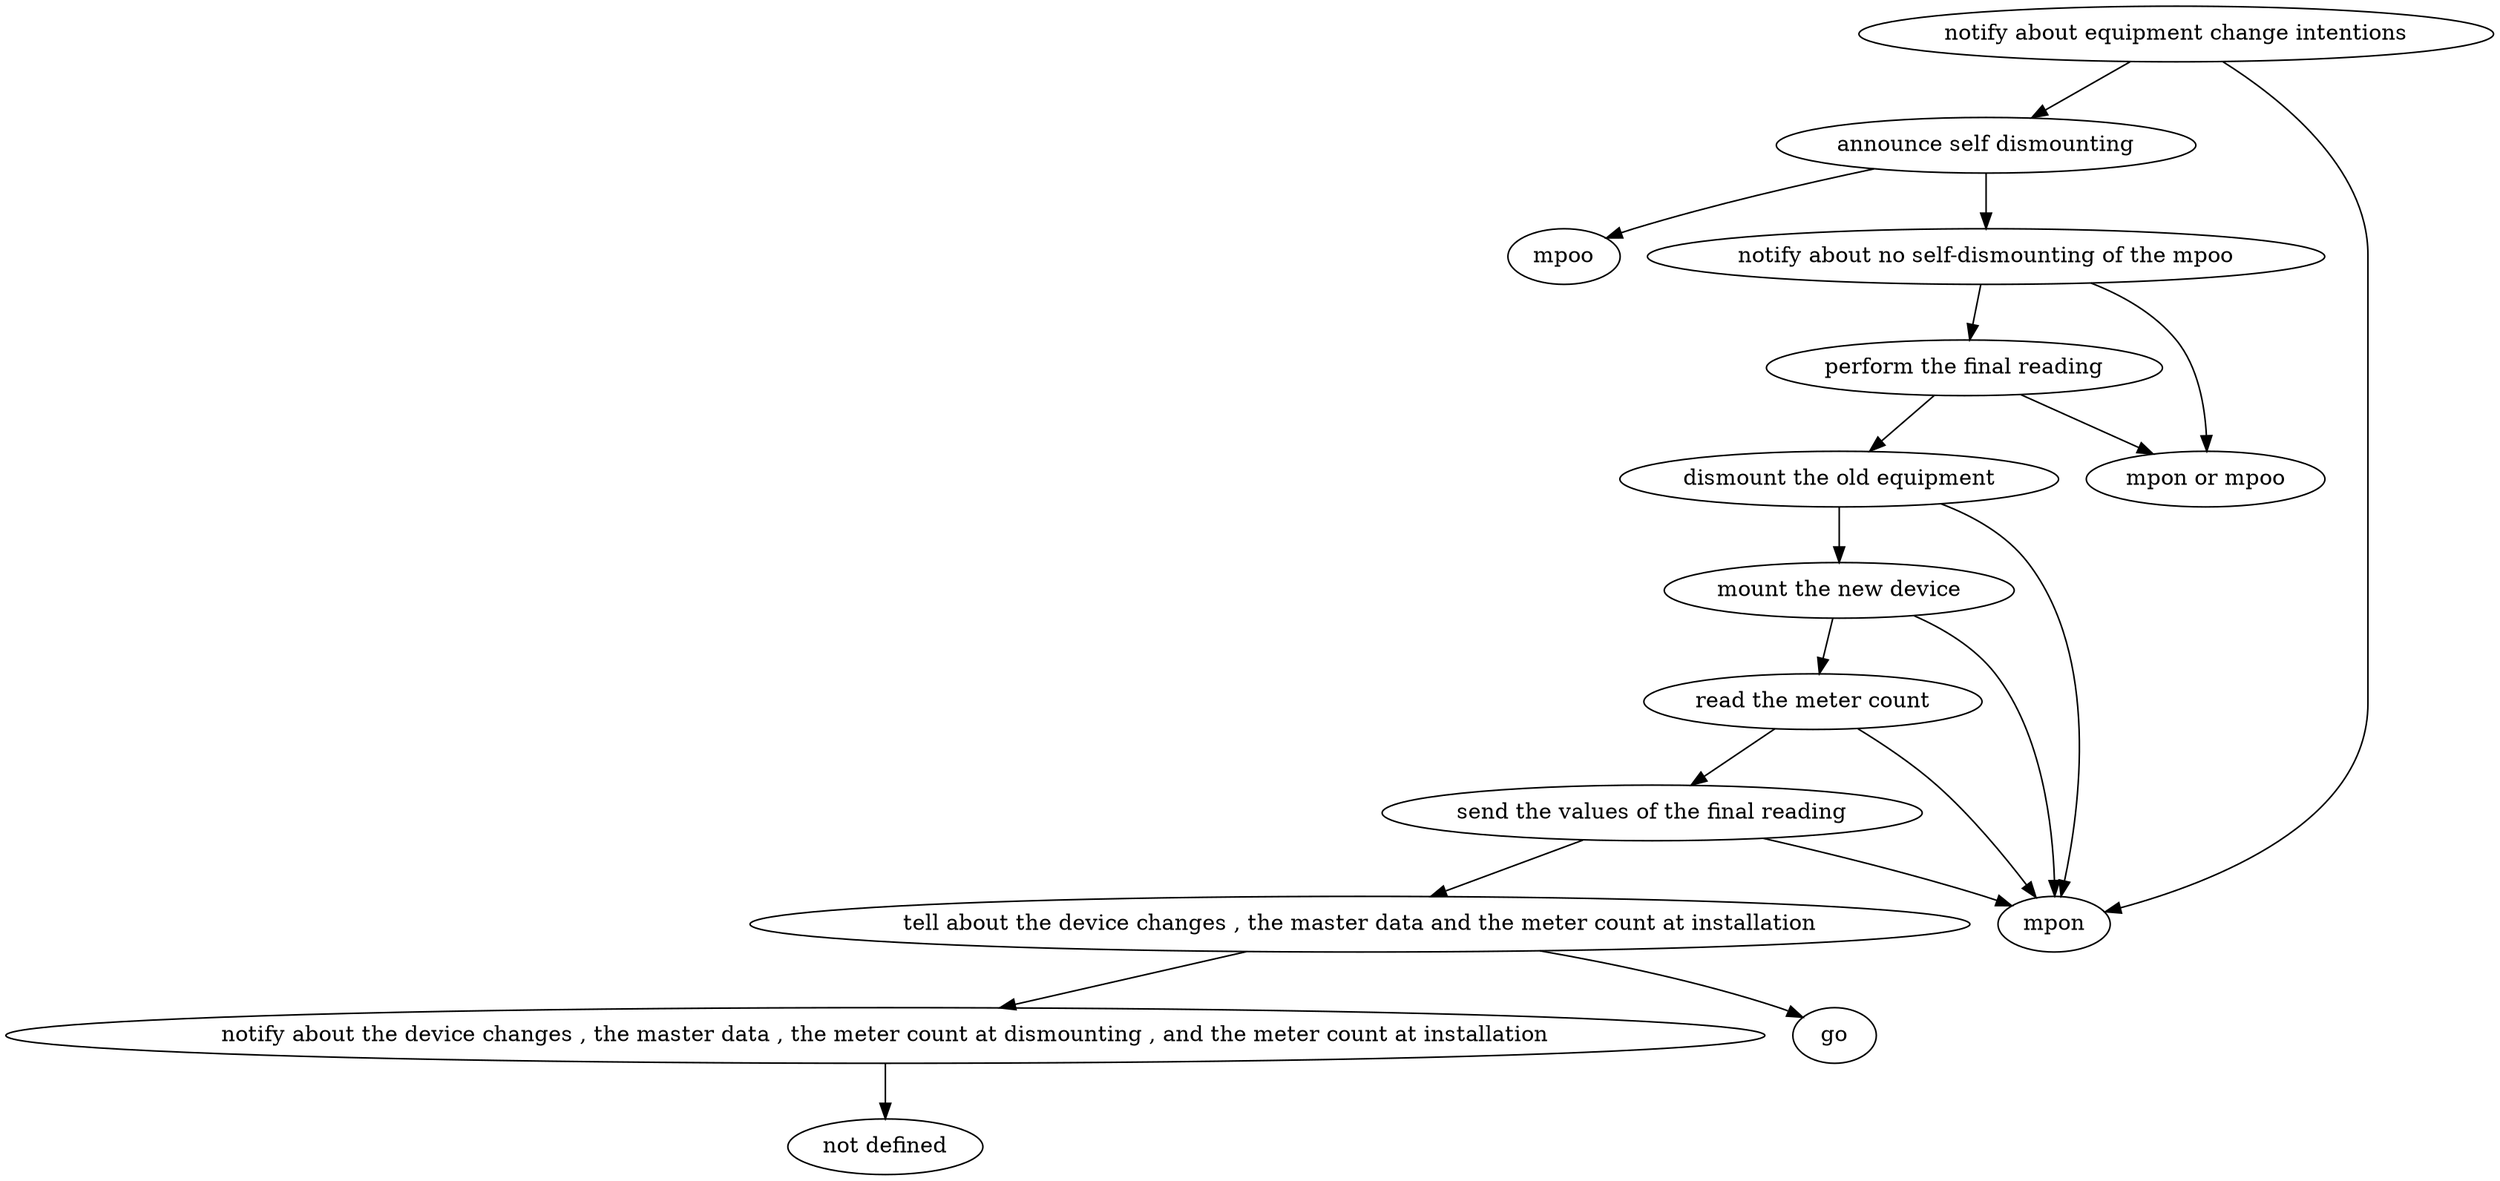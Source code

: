 strict digraph "doc-10.4" {
	graph [name="doc-10.4"];
	"notify about equipment change intentions"	[attrs="{'type': 'Activity', 'label': 'notify about equipment change intentions'}"];
	"announce self dismounting"	[attrs="{'type': 'Activity', 'label': 'announce self dismounting'}"];
	"notify about equipment change intentions" -> "announce self dismounting"	[attrs="{'type': 'flow', 'label': 'flow'}"];
	mpon	[attrs="{'type': 'Actor', 'label': 'mpon'}"];
	"notify about equipment change intentions" -> mpon	[attrs="{'type': 'actor performer', 'label': 'actor performer'}"];
	"notify about no self-dismounting of the mpoo"	[attrs="{'type': 'Activity', 'label': 'notify about no self-dismounting of the mpoo'}"];
	"announce self dismounting" -> "notify about no self-dismounting of the mpoo"	[attrs="{'type': 'flow', 'label': 'flow'}"];
	mpoo	[attrs="{'type': 'Actor', 'label': 'mpoo'}"];
	"announce self dismounting" -> mpoo	[attrs="{'type': 'actor performer', 'label': 'actor performer'}"];
	"perform the final reading"	[attrs="{'type': 'Activity', 'label': 'perform the final reading'}"];
	"notify about no self-dismounting of the mpoo" -> "perform the final reading"	[attrs="{'type': 'flow', 'label': 'flow'}"];
	"mpon or mpoo"	[attrs="{'type': 'Actor', 'label': 'mpon or mpoo'}"];
	"notify about no self-dismounting of the mpoo" -> "mpon or mpoo"	[attrs="{'type': 'actor performer', 'label': 'actor performer'}"];
	"dismount the old equipment"	[attrs="{'type': 'Activity', 'label': 'dismount the old equipment'}"];
	"perform the final reading" -> "dismount the old equipment"	[attrs="{'type': 'flow', 'label': 'flow'}"];
	"perform the final reading" -> "mpon or mpoo"	[attrs="{'type': 'actor performer', 'label': 'actor performer'}"];
	"mount the new device"	[attrs="{'type': 'Activity', 'label': 'mount the new device'}"];
	"dismount the old equipment" -> "mount the new device"	[attrs="{'type': 'flow', 'label': 'flow'}"];
	"dismount the old equipment" -> mpon	[attrs="{'type': 'actor performer', 'label': 'actor performer'}"];
	"read the meter count"	[attrs="{'type': 'Activity', 'label': 'read the meter count'}"];
	"mount the new device" -> "read the meter count"	[attrs="{'type': 'flow', 'label': 'flow'}"];
	"mount the new device" -> mpon	[attrs="{'type': 'actor performer', 'label': 'actor performer'}"];
	"send the values of the final reading"	[attrs="{'type': 'Activity', 'label': 'send the values of the final reading'}"];
	"read the meter count" -> "send the values of the final reading"	[attrs="{'type': 'flow', 'label': 'flow'}"];
	"read the meter count" -> mpon	[attrs="{'type': 'actor performer', 'label': 'actor performer'}"];
	"tell about the device changes , the master data and the meter count at installation"	[attrs="{'type': 'Activity', 'label': 'tell about the device changes , the master data and the meter count at installation'}"];
	"send the values of the final reading" -> "tell about the device changes , the master data and the meter count at installation"	[attrs="{'type': 'flow', 'label': 'flow'}"];
	"send the values of the final reading" -> mpon	[attrs="{'type': 'actor performer', 'label': 'actor performer'}"];
	"notify about the device changes , the master data , the meter count at dismounting , and the meter count at installation"	[attrs="{'type': 'Activity', 'label': 'notify about the device changes , the master data , the meter count at dismounting , and the meter \
count at installation'}"];
	"tell about the device changes , the master data and the meter count at installation" -> "notify about the device changes , the master data , the meter count at dismounting , and the meter count at installation"	[attrs="{'type': 'flow', 'label': 'flow'}"];
	go	[attrs="{'type': 'Actor', 'label': 'go'}"];
	"tell about the device changes , the master data and the meter count at installation" -> go	[attrs="{'type': 'actor performer', 'label': 'actor performer'}"];
	"not defined"	[attrs="{'type': 'Actor', 'label': 'not defined'}"];
	"notify about the device changes , the master data , the meter count at dismounting , and the meter count at installation" -> "not defined"	[attrs="{'type': 'actor performer', 'label': 'actor performer'}"];
}
